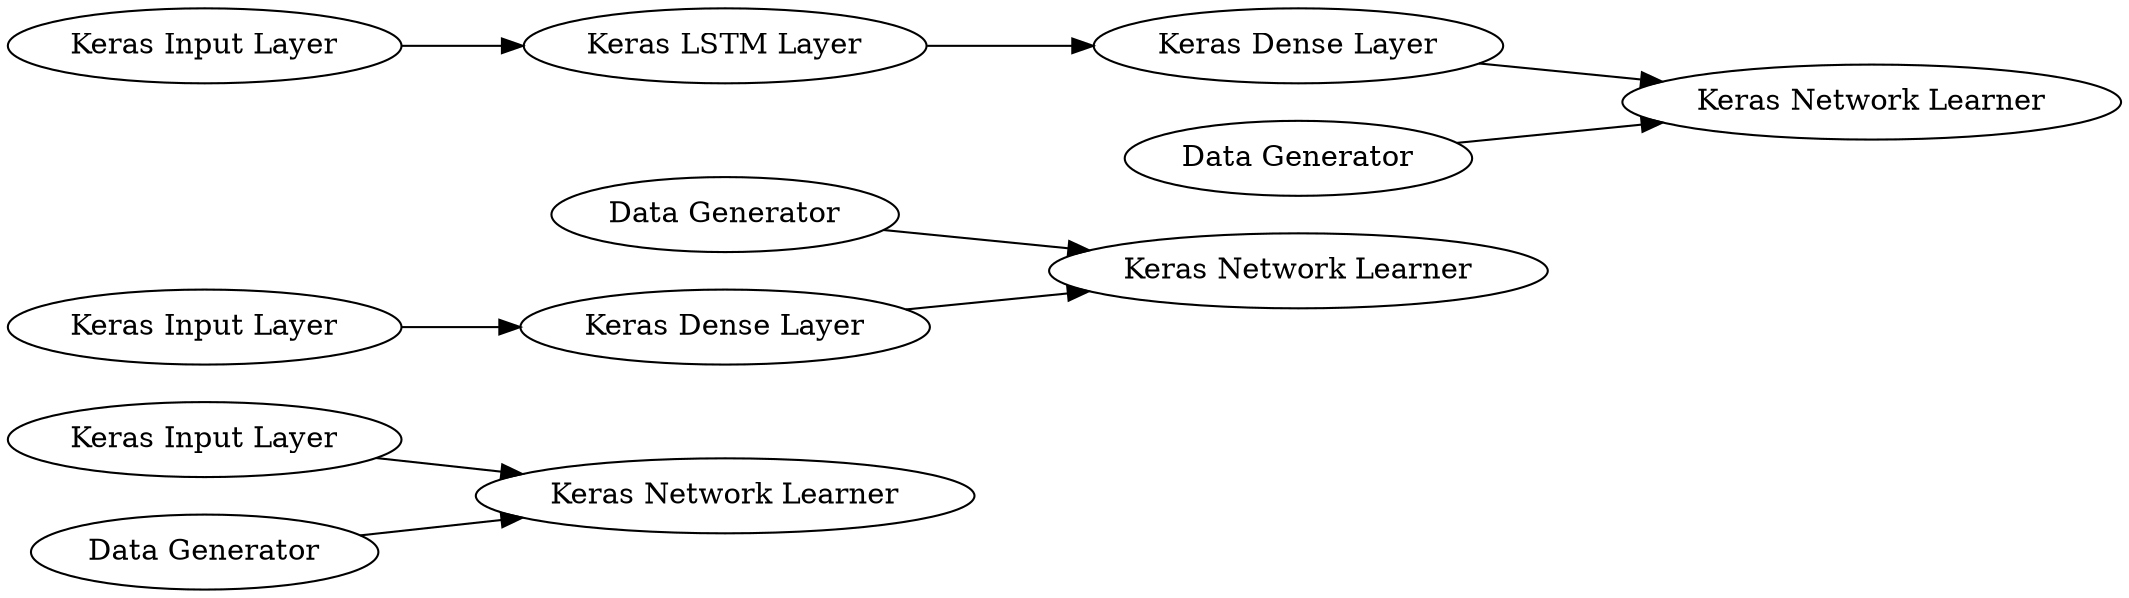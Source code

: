 digraph {
	431 [label="Keras Input Layer"]
	432 [label="Data Generator"]
	433 [label="Data Generator"]
	435 [label="Keras Input Layer"]
	436 [label="Keras Dense Layer"]
	437 [label="Keras Input Layer"]
	441 [label="Keras LSTM Layer"]
	442 [label="Keras Dense Layer"]
	443 [label="Keras Network Learner"]
	444 [label="Data Generator"]
	445 [label="Keras Network Learner"]
	446 [label="Keras Network Learner"]
	431 -> 446
	432 -> 446
	433 -> 445
	435 -> 436
	436 -> 445
	437 -> 441
	441 -> 442
	442 -> 443
	444 -> 443
	rankdir=LR
}
